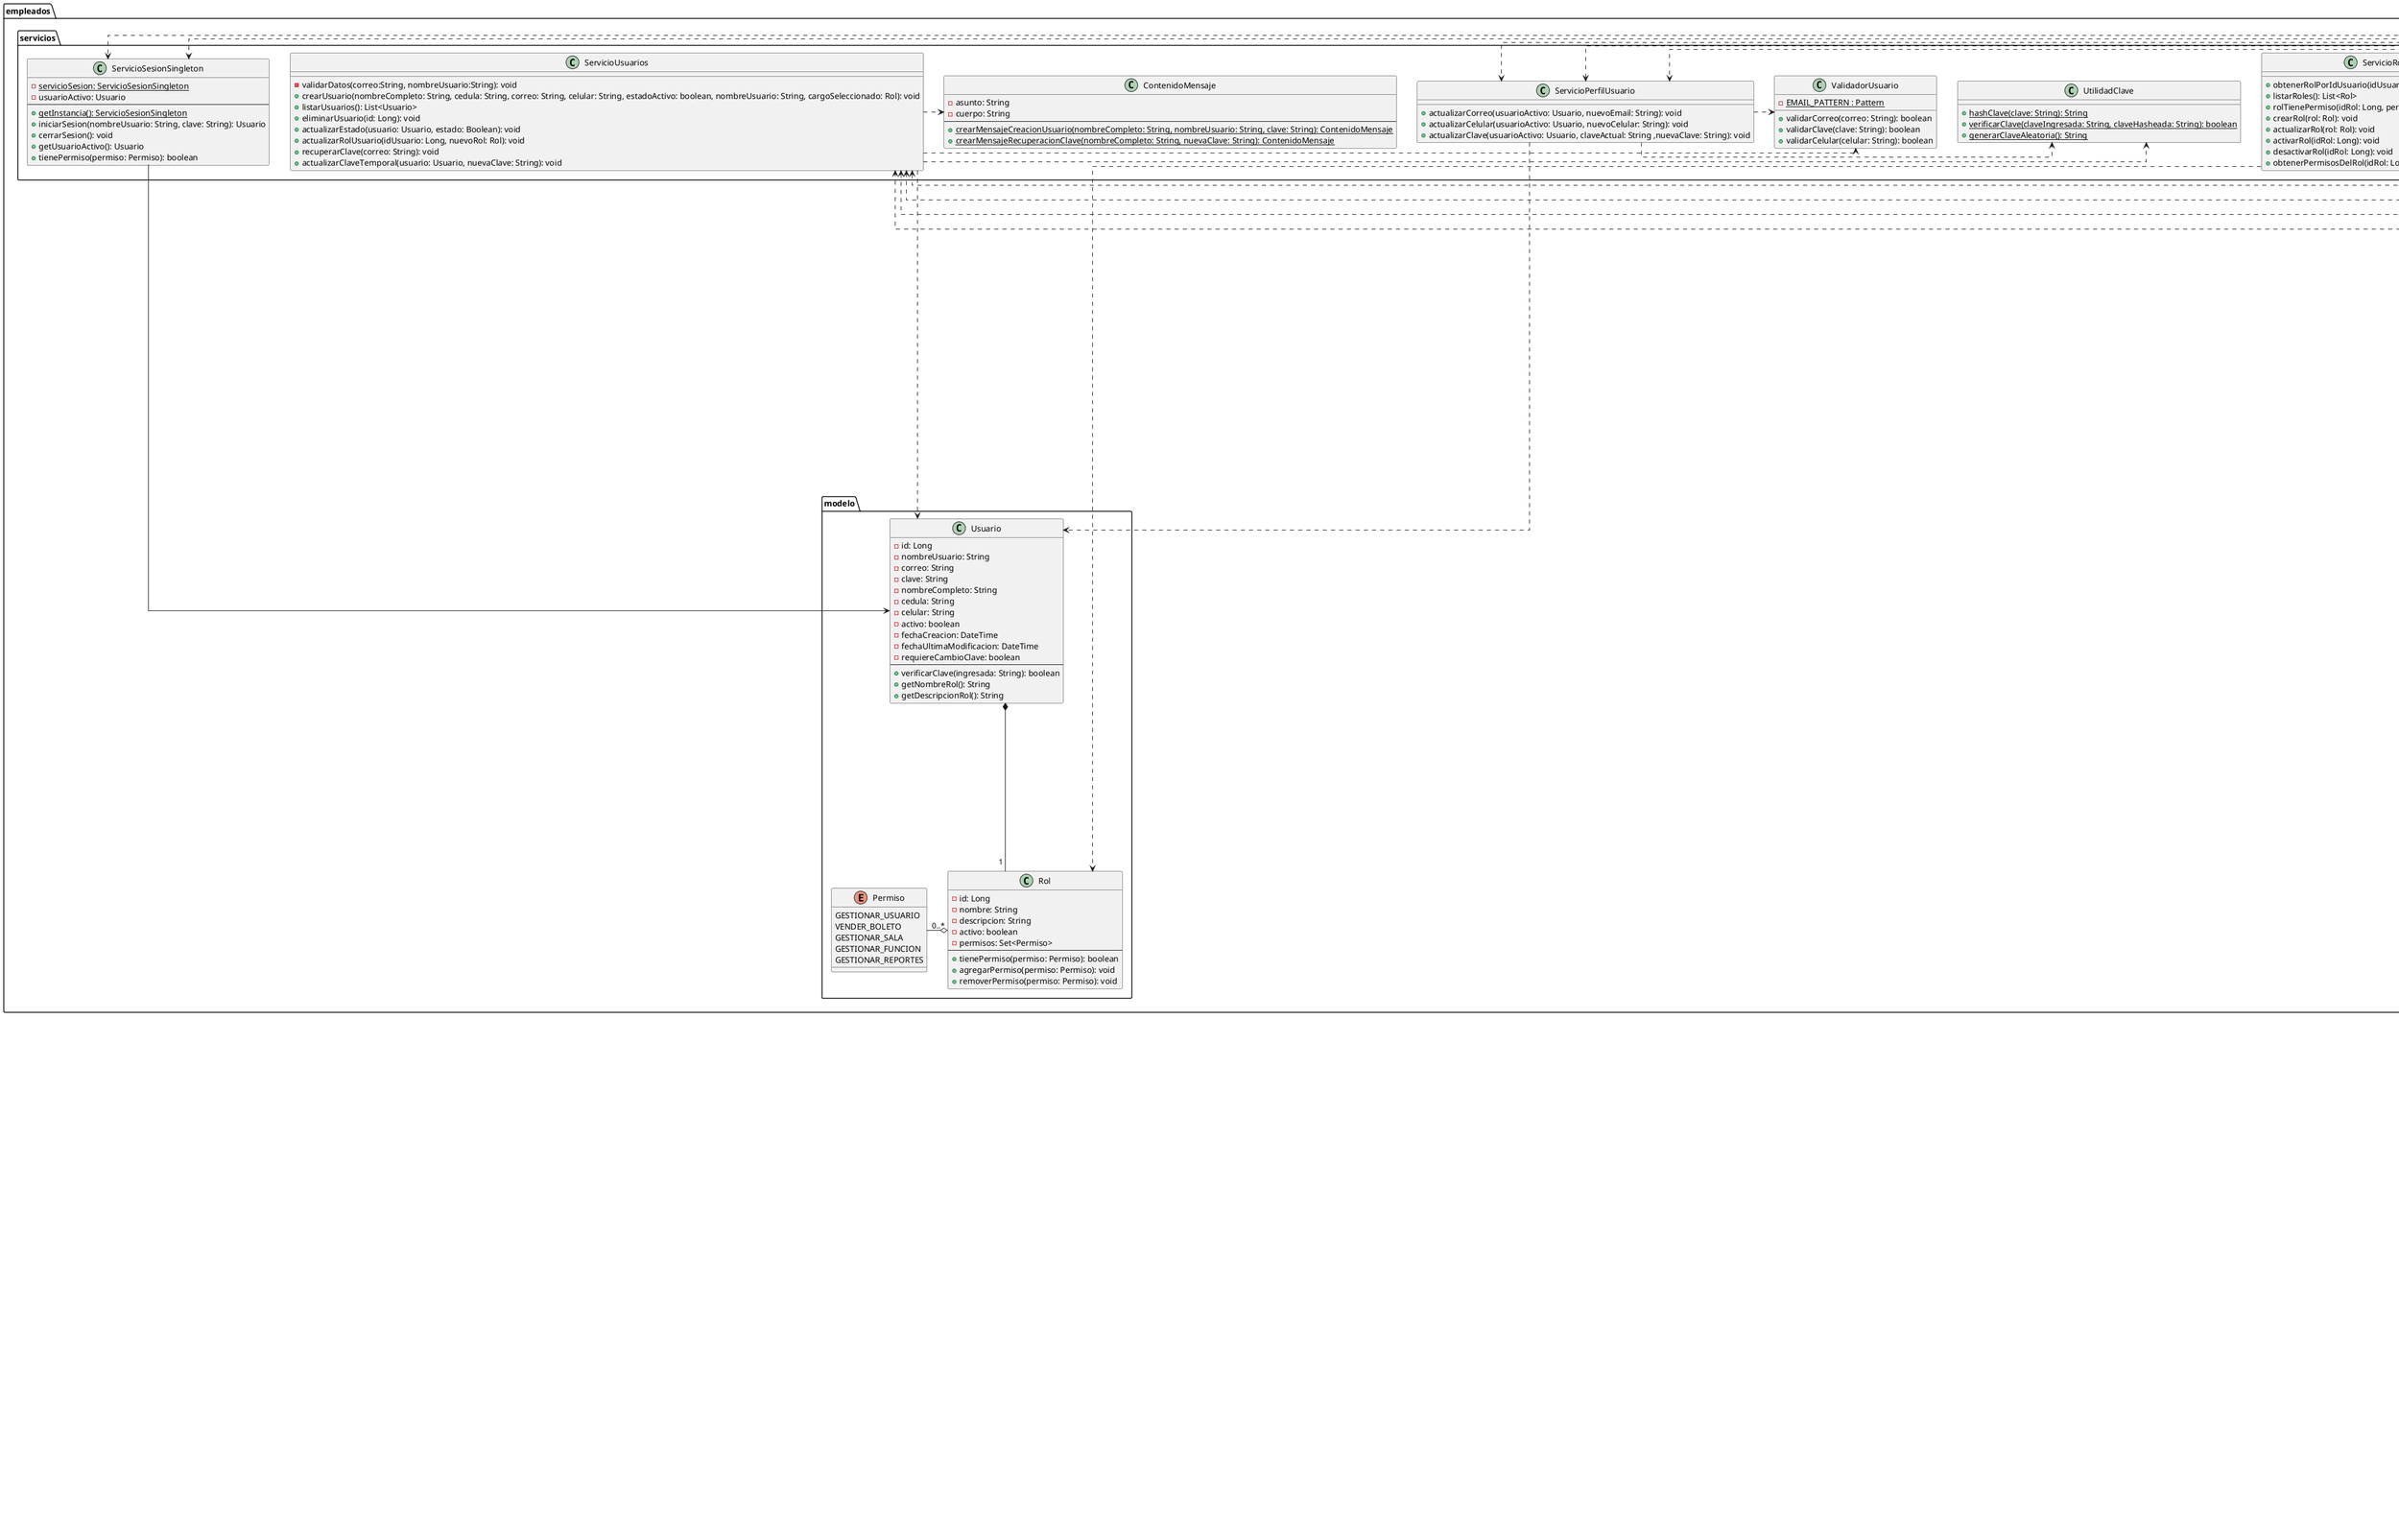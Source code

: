 @startuml General_DiagramaDeClases
skinparam linetype ortho

package empleados {
' ============================== MODELO DE DOMINIO ==============================
package modelo {
'package entidades{
class Usuario {
  - id: Long
  - nombreUsuario: String
  - correo: String
  - clave: String
  - nombreCompleto: String
  - cedula: String
  - celular: String
  - activo: boolean
  - fechaCreacion: DateTime
  - fechaUltimaModificacion: DateTime
  - requiereCambioClave: boolean
  --
  + verificarClave(ingresada: String): boolean
  + getNombreRol(): String
  + getDescripcionRol(): String
}

class Rol {
  - id: Long
  - nombre: String
  - descripcion: String
  - activo: boolean
  - permisos: Set<Permiso>
  --
  + tienePermiso(permiso: Permiso): boolean
  + agregarPermiso(permiso: Permiso): void
  + removerPermiso(permiso: Permiso): void
}

enum Permiso {
    GESTIONAR_USUARIO
    VENDER_BOLETO
    GESTIONAR_SALA
    GESTIONAR_FUNCION
    GESTIONAR_REPORTES
}
'}

}

Usuario  *-- "1" Rol
Permiso "0..*" -o  Rol

' ============================== SERVICIOS ==============================

package servicios{

' ============================== SERVICIOS DE VALIDACIÓN ==============================
class ValidadorUsuario {
    - {static} EMAIL_PATTERN : Pattern
   + validarCorreo(correo: String): boolean
   + validarClave(clave: String): boolean
   + validarCelular(celular: String): boolean
}

' ============================== SERVICIOS DE SESIÓN Y SEGURIDAD ==============================
class ServicioSesionSingleton {
  - {static} servicioSesion: ServicioSesionSingleton
  - usuarioActivo: Usuario
  --
  + {static} getInstancia(): ServicioSesionSingleton
  + iniciarSesion(nombreUsuario: String, clave: String): Usuario
  + cerrarSesion(): void
  + getUsuarioActivo(): Usuario
  + tienePermiso(permiso: Permiso): boolean
}

class UtilidadClave {
  + {static} hashClave(clave: String): String
  + {static} verificarClave(claveIngresada: String, claveHasheada: String): boolean
  + {static} generarClaveAleatoria(): String
}

' ============================== SERVICIOS DE GESTIÓN DE USUARIOS ==============================
class ServicioUsuarios {
  - validarDatos(correo:String, nombreUsuario:String): void
  + crearUsuario(nombreCompleto: String, cedula: String, correo: String, celular: String, estadoActivo: boolean, nombreUsuario: String, cargoSeleccionado: Rol): void
'  + buscarUsuarioPorCorreo(correo: String): Usuario
'  + buscarUsuarioPorNombreUsuario(nombreUsuario: String): Usuario
'  + buscarUsuarioPorId(id: Long): Usuario
  + listarUsuarios(): List<Usuario>
  + eliminarUsuario(id: Long): void
  + actualizarEstado(usuario: Usuario, estado: Boolean): void
  + actualizarRolUsuario(idUsuario: Long, nuevoRol: Rol): void
  + recuperarClave(correo: String): void
  + actualizarClaveTemporal(usuario: Usuario, nuevaClave: String): void
}

class ServicioPerfilUsuario {
'  + puedeActualizarPerfil(usuario: Usuario, id: Long): boolean
'  + cambiarClave(usuario: Usuario, antigua: String, nueva: String): boolean
'  + obtenerPerfil(id: Long): Usuario
'  + actualizarPerfil(usuario: Usuario, correo: String, celular: String): void
+actualizarCorreo(usuarioActivo: Usuario, nuevoEmail: String): void
+actualizarCelular(usuarioActivo: Usuario, nuevoCelular: String): void
+actualizarClave(usuarioActivo: Usuario, claveActual: String ,nuevaClave: String): void
}

class ServicioRoles {
  + obtenerRolPorIdUsuario(idUsuario: Long): Rol
  + listarRoles(): List<Rol>
  + rolTienePermiso(idRol: Long, permiso: Permiso): boolean
  + crearRol(rol: Rol): void
  + actualizarRol(rol: Rol): void
  + activarRol(idRol: Long): void
  + desactivarRol(idRol: Long): void
  + obtenerPermisosDelRol(idRol: Long): Set<Permiso>
}

' ============================== SERVICIOS DE COMUNICACIÓN ==============================
class ContenidoMensaje {
  - asunto: String
  - cuerpo: String
  --
  + {static} crearMensajeCreacionUsuario(nombreCompleto: String, nombreUsuario: String, clave: String): ContenidoMensaje
  + {static} crearMensajeRecuperacionClave(nombreCompleto: String, nuevaClave: String): ContenidoMensaje
}

}

' ============================== RELACIONES DE DEPENDENCIA ==============================

ServicioUsuarios .> ValidadorUsuario
ServicioUsuarios .> UtilidadClave
ServicioUsuarios .> ContenidoMensaje
ServicioPerfilUsuario .> ValidadorUsuario
ServicioPerfilUsuario .> UtilidadClave
ServicioPerfilUsuario .> Usuario
ServicioUsuarios ..> Usuario
ServicioSesionSingleton ---> Usuario
ServicioRoles ...> Rol

package controladores {

' ============================== CONTROLADORES PRINCIPALES ==============================
class ControladorGestionUsuarios {
  + initialize(): void
  + onAgregarUsuario(): void
  + onEliminar(): void
  + onBuscar(): void
  + onLimpiar(): void
  + onBackAction(): void
}

class ControladorLogin {
  + initialize(): void
  + onIniciarSesion(): void
  + onRecuperarContrasena(): void
  + validarCampos(): boolean
}

class ControladorPortalPrincipal {
  + initialize(): void
  + onCerrarSesion(): void
  + onGestionUsuarios(): void
  + onGestionSalas(): void
  + onGestionPeliculas(): void
  + onVentaBoletos(): void
  + onReportes(): void
  + onPerfil(): void
}

' ============================== CONTROLADORES DE PERFIL ==============================
class ControladorPerfil {
  + initialize(): void
  + onActualizarContacto(): void
  + onCambiarContrasena(): void
  + onRegresar(): void
}

class ControladorActualizarContacto {
  + initialize(): void
  + onGuardar(): void
  + onCancelar(): void
}

class ControladorCambiarContrasena {
  + initialize(): void
  + onGuardar(): void
  + onCancelar(): void
}

' ============================== CONTROLADORES DE REGISTRO Y RECUPERACIÓN ==============================
class ControladorRegistrarUsuario {
  + initialize(): void
  + onGuardar(): void
  + onCancelar(): void
  + limpiarCampos(): void
}

class ControladorRecuperarContrasena {
  + initialize(): void
  + onEnviarCodigo(): void
  + onRegresar(): void
}

class ControladorCambioClaveObligatorio {
  + initialize(): void
  + onCambiarClave(): void
}

}

' Relaciones Controladores
ControladorLogin .> ServicioSesionSingleton
ControladorPortalPrincipal .> ServicioSesionSingleton
ControladorGestionUsuarios .> ServicioUsuarios
ControladorGestionUsuarios .> ServicioRoles
ControladorPerfil .> ServicioPerfilUsuario
ControladorRegistrarUsuario .> ServicioUsuarios
ControladorRegistrarUsuario .> ServicioRoles
ControladorRecuperarContrasena .> ServicioUsuarios
ControladorCambioClaveObligatorio .> ServicioUsuarios
ControladorCambiarContrasena .> ServicioPerfilUsuario
ControladorActualizarContacto .> ServicioPerfilUsuario

}



package peliculas {
    ' ==================== PAQUETE: MODELO ====================
    package modelos {
            class Cartelera {
                - peliculas: List<Pelicula>
            }

            enum DiaSemana {
                LUNES, MARTES, MIERCOLES, JUEVES
                VIERNES, SABADO, DOMINGO
                --
                - precio: BigDecimal {readOnly}
                --
                + {static} obtenerDiaDeFecha(fechaHora: LocalDateTime): DiaSemana
                + esFinDeSemana(): boolean
            }

            enum FormatoFuncion {
                DOS_D, TRES_D
                --
                - multiplicadorPrecio: BigDecimal {readOnly}
                --
                + {static} fromString(value: String): FormatoFuncion
            }

            class Funcion {
                - id: int
                - pelicula: Pelicula
                - sala: Sala
                - fechaHoraInicio: LocalDateTime
                - fechaHoraFin: LocalDateTime
                - formato: FormatoFuncion
                - tipoEstreno: TipoEstreno
            }

            enum Genero {
                ACCION, COMEDIA, DRAMA, TERROR, CIENCIA_FICCION
                ANIMACION, ROMANCE, DOCUMENTAL, AVENTURA, FANTASIA
                --
                - nombre: String {readOnly}
                --
                + {static} porNombre(nombre: String): Genero
                + {static} obtenerTodosLosGeneros(): List<String>
            }

            enum Idioma {
                ESPANOL, INGLES, CHINO
                --
                - nombre: String {readOnly}
                - codigo: String {readOnly}
                --
                + {static} porCodigo(codigo: String): Idioma
            }

            class Pelicula {
                - id: int
                - titulo: String
                - sinopsis: String
                - duracionMinutos: int
                - anio: int
                - idioma: Idioma
                - generos: List<Genero>
                - imagenUrl: String
                --
                + agregarGenero(genero: Genero): void
                + eliminarGenero(genero: Genero): void
                + getGenerosComoString(): String
            }

            enum TipoEstreno {
                ESTRENO, PREESTRENO
                --
                - multiplicadorPrecio: BigDecimal {readOnly}
            }
    }

    ' ==================== PAQUETE: SERVICIOS ====================
    package servicios {
        class ServicioFuncion {
            + crearFuncion(...): Funcion
            + actualizarFuncion(...): void
            + listarTodasLasFunciones(): List<Funcion>
            + buscarFuncionPorId(id: int): Funcion
            + listarFuncionesPorSala(salaId: int): List<Funcion>
            + eliminarFuncion(id: int): void
            + obtenerFuncionesPorNombrePelicula(...): List<Funcion>
        }

        class ServicioPelicula {
            + crearPelicula(...): Pelicula
            + actualizarPelicula(...): void
            + eliminarPelicula(id: int): void
            + buscarPeliculaPorId(id: int): Pelicula
            + listarTodasLasPeliculas(): List<Pelicula>
            + buscarPeliculasPorTitulo(titulo: String): List<Pelicula>
            + existePeliculaDuplicada(titulo: String, anio: int): boolean
        }
    }

    ' ==================== PAQUETE: CONTROLADORES ====================
    package controladores {
        class ControladorCartelera {
            - servicioPelicula: ServicioPelicula
            - cartelera: Cartelera
            - peliculaSeleccionada: Pelicula
            --
            + obtenerCartelera(): List<Pelicula>
        }

        class ControladorDetallesCartelera {
            - peliculaActual: Pelicula
            - servicioFuncion: ServicioFuncion
            --
            + cargarPelicula(pelicula: Pelicula): void
        }

        class ControladorDetallesFuncion {
            - funcionActual: Funcion
            --
            + cargarFuncion(funcion: Funcion): void
        }

        class ControladorDetallesPelicula {
            - servicioPelicula: ServicioPelicula
            - pelicula: Pelicula
            --
            + cargarPelicula(pelicula: Pelicula): void
        }

        class ControladorFormularioFuncion {
            - servicioFuncion: ServicioFuncion
            - servicioPelicula: ServicioPelicula
            - servicioSala: ServicioSala
            - funcionEditando: Funcion
            - modoEdicion: boolean
            --
            + configurarParaEdicion(funcion: Funcion): void
        }

        class ControladorFormularioPelicula {
            - servicioPelicula: ServicioPelicula
            - peliculaEditando: Pelicula
            - modoEdicion: boolean
            --
            + configurarParaEdicion(pelicula: Pelicula): void
        }

        class ControladorFunciones {
            - servicioFuncion: ServicioFuncion
            - servicioSala: ServicioSala
            - listaFunciones: ObservableList<Funcion>
            --
            + obtenerFuncionesPorNombrePelicula(...): List<Funcion>
        }

        class ControladorPelicula {
            - servicioPelicula: ServicioPelicula
            - listaPeliculas: ObservableList<Pelicula>
        }

        class ControladorSeleccionFuncion {
            - servicioPelicula: ServicioPelicula
            - servicioFuncion: ServicioFuncion
            - servicioSala: ServicioSala
            - cartelera: Cartelera
            - peliculaSeleccionada: Pelicula
            - fechaSeleccionada: LocalDate
        }
    }

    ' ==================== RELACIONES ====================

    peliculas.modelos.Cartelera "1" -- "0..*" peliculas.modelos.Pelicula
    peliculas.modelos.Pelicula "1" -- "1" peliculas.modelos.Idioma
    peliculas.modelos.Pelicula "1" -- "1..*" peliculas.modelos.Genero
    peliculas.modelos.Funcion "1" -- "1" peliculas.modelos.Pelicula
    peliculas.modelos.Funcion "1" -- "1" salas.modelos.entidades.Sala
    peliculas.modelos.Funcion "1" -- "1" peliculas.modelos.FormatoFuncion
    peliculas.modelos.Funcion "1" -- "1" peliculas.modelos.TipoEstreno
    peliculas.modelos.Funcion .up.> peliculas.modelos.DiaSemana : usa

    peliculas.servicios.ServicioPelicula ..> peliculas.modelos.Pelicula : gestiona
    peliculas.servicios.ServicioFuncion ..> peliculas.modelos.Funcion : gestiona

    peliculas.servicios.ServicioPelicula <.left. peliculas.controladores.ControladorPelicula
    peliculas.servicios.ServicioPelicula <.left. peliculas.controladores.ControladorFormularioPelicula
    peliculas.servicios.ServicioPelicula <.left. peliculas.controladores.ControladorDetallesPelicula
    peliculas.servicios.ServicioPelicula <.left. peliculas.controladores.ControladorCartelera
    peliculas.servicios.ServicioPelicula <.left. peliculas.controladores.ControladorSeleccionFuncion

    peliculas.servicios.ServicioFuncion <.left. peliculas.controladores.ControladorFunciones
    peliculas.servicios.ServicioFuncion <.left. peliculas.controladores.ControladorFormularioFuncion
    peliculas.servicios.ServicioFuncion <.left. peliculas.controladores.ControladorDetallesCartelera
    peliculas.servicios.ServicioFuncion <.left. peliculas.controladores.ControladorSeleccionFuncion

    salas.servicios.ServicioSala <.left. peliculas.controladores.ControladorFunciones
    salas.servicios.ServicioSala <.left. peliculas.controladores.ControladorFormularioFuncion
    salas.servicios.ServicioSala <.left. peliculas.controladores.ControladorSeleccionFuncion

    peliculas.controladores.ControladorFormularioPelicula "1" -- "0..1" peliculas.modelos.Pelicula : edita
    peliculas.controladores.ControladorDetallesPelicula "1" -- "1" peliculas.modelos.Pelicula : muestra
    peliculas.controladores.ControladorFormularioFuncion "1" -- "0..1" peliculas.modelos.Funcion : edita
    peliculas.controladores.ControladorDetallesFuncion "1" -- "1" peliculas.modelos.Funcion : muestra
    peliculas.controladores.ControladorDetallesCartelera "1" -- "1" peliculas.modelos.Pelicula : muestra
    peliculas.controladores.ControladorCartelera "1" -- "1" peliculas.modelos.Cartelera : gestiona
    peliculas.controladores.ControladorSeleccionFuncion "1" -- "1" peliculas.modelos.Cartelera : usa
}

package salas {
package modelos {

package entidades{
    class Sala {
        -id: int
        -nombre: String
        -capacidad: int
        -tipo: TipoSala
        -estado: EstadoSala
    }
   class Butaca {
   -id: int
   -idSala: int
   -fila: String
   -columna: String
   -estado: EstadoButaca
   }
   enum EstadoSala{
   DISPONIBLE,
   MANTENIMIENTO
   }
   enum EstadoButaca{
   DISPONIBLE,
   OCUPADA,
   INHABILITADA
   }
   abstract class SalaFactory{
   +crearSala(int id, String nombre, int capacidad, EstadoSala estado)
   }
   class SalaNormalFactory implements SalaFactory{
   +crearSala(int id, String nombre, int capacidad, EstadoSala estado) {
   }
   class SalaVIPFactory implements SalaFactory{
   +crearSala(int id, String nombre, int capacidad, EstadoSala estado)
   }
   enum TipoSala{
   -multiplicador: double
   NORMAL(1.00),
   VIP(1.50)
   +getMultiplicador()

   }

   }



    }

    Sala -u> TipoSala
    SalaNormalFactory -u> Sala
    SalaVIPFactory -u> Sala
    Sala -u> EstadoSala
    Sala o- Butaca
    Butaca -u> EstadoButaca
    package servicios{
    class ServicioButaca{
    +listarButacasPorSala() : List<Butaca>
    +generarButacasAutomatica() : void
    +crearButaca(Butaca butaca) : void
    +actualizarButaca(Butaca butaca) : void
    +validarDatosBasicos(Butaca butaca) : void
    +listarTodasButacas() : List<Butaca>
    +eliminarButaca(int id) : void
    }
    class ServicioSala{
    -ServicioButaca : ServicioButaca
    +crearSala(Sala sala) : void
    +obtenerSalaPorId(int id) : Sala
    +listarSalas() : List<Sala>
    +actualizarSala(Sala sala) : void
    +eliminarSala(int id) : void
    +buscarSalaPorNombre(String nombre) : List<Sala>
    }
    }
    package controladores{
    class ControladorSalas {

        -servicioSala: ServicioSala
        -salas: ObservableList<Sala>
        -servicioButaca: ServicioButaca
        -salaEnEdicion: Sala
        +initialize(): void
        +onGuardar(event: ActionEvent): void
        +onBackAction(event: ActionEvent): void
    }
    class ControladorButacas {
        -servicioSala : ServicioSala
        -servicioButaca: ServicioButaca
        -salas: ObservableList<Sala>
        -butacas: ObservableList<Butaca>
        +initialize(): void
        +onBackAction(event: ActionEvent): void
    }
    class ControladorDeConsultaSalas {
        -servicioButaca : ServicioButaca
        -butacasSeleccionadas: List<Butaca>
        -controladorAsignadorButacas: ControladorAsignadorButacas
        +initialize(location: URL, resources: ResourceBundle): void
        +mostrarButacasDeSala(codigosButacasOcupadas: Set<Integer>, salaSeleccionada: Sala): void
        +getButacasSeleccionadas(): List<Butaca>
        +setControladorAsignadorButacas(controladorAsignadorButacas: ControladorAsignadorButacas): void
    }
    }

ServicioSala -u-> ServicioButaca
ControladorButacas -u-> ServicioSala
ControladorButacas -u-> ServicioButaca
Sala -u-o ControladorButacas
Butaca -u-o ControladorButacas
ControladorSalas -u-> ServicioSala
ControladorSalas o-u- Sala
ControladorSalas -u-> ServicioButaca
ControladorDeConsultaSalas -u-> ServicioButaca
ControladorDeConsultaSalas o-u- Butaca
ControladorSalas -u-> SalaFactory
}

package venta_boletos {


' ------------------ CONTROLADORES ------------------

package controladores {

    class ControladorAsignadorButacas {
        - funcionSeleccionada: Funcion
        - ControladorInformacionDeVenta: ControladorInformacionDeVenta
        - controladorDeConsultaSalas: ControladorDeConsultaSalas
        - butacasSeleccionadas: List<Butaca>
        + inicializarDatos(funcionSeleccionada: Funcion): void
        - cargarMapaButacas(codigosButacasOcupadas: Set<Integer>, salaSeleccionada: Sala): void
        + agregarButacaSeleccionada(butaca: Butaca): void
        + quitarButacaDeseleccionada(butaca: Butaca): void
    }

    class ControladorFacturacion {
        - servicioFacturacion: ServicioFacturacion
        - servicioCliente: ServicioCliente
        - ControladorInformacionDeVenta: ControladorInformacionDeVenta
        - boletos: List<Producto>
        + cargarBoletosSeleccionados(boletos: List<Producto>): void
        - crearCliente(): void
        - actualizarCliente(): void
        - buscarCliente(): void
        - pagarBoletos(): void
        - validarNumeroDocumentoCliente(): boolean
        - timerLabel: Label
    }

    class ControladorInformacionDeVenta {
        - cantidadDeButacasSeleccionadas: int
        + cargarInformacionDeFuncionSeleccionada(funcion: Funcion): void
        + calcularPosibleSubtotal(butacasSeleccionadas: List<Butaca>, funcion: Funcion): void
        + calcularTotal(boletos: List<Producto>): void
        + cargarButacaSeleccionada(butaca Butaca): void
        + removerButacaSeleccionada(butaca Butaca): void
    }

    class ControladorVisualizadorCartelera {
        - servicioVisualizarCartelera: ServicioVisualizarCartelera
        - cargarCartelera(peliculas: List<Pelicula>): void
    }   

    class ControladorVisualizadorFunciones {
        - servicioVisualizadorFunciones: ServicioVisualizadorFunciones
        - peliculaSeleccionada: Pelicula
        + asignarPeliculaSeleccionada(pelicula: Pelicula): void
        - cargarInformacionPeliculaSeleccionada(pelicula: Pelicula): void
        - cargarFunciones(): void
    }
}

' ------------------ SERVICIOS ------------------
package servicios{

    class ServicioContenidoFactura {
        +generarFactura(factura: Factura): void
        +generarBoletos(boletos: List<Producto>): void
        +unirPDFsFacturaYBoletos(facturaFile: File, boletosFiles: List<File>, archivoSalida: File): void
        +generarNombreArchivoBoleto(boleto: Boleto): String
    }

    class ServicioFacturacion {
        + generarFactura(productos: List<Producto>, cliente: Cliente, calculadorImpuesto: CalculadorImpuesto): void
    }

    interface ServicioGeneradorArchivo {
        + generarFactura(factura: Factura): void
        + generarBoletos(boletos: List<Producto>): void
    }

    class ServicioGeneradorArchivoPDF implements ServicioGeneradorArchivo {
        + generar(factura: Factura): void
        + generar(boletos: List<Producto>): void
        - crearCarpetaSiNoExiste(carpeta: String): void

    }

    class ServicioGeneradorBoleto{
        + generarBoletos(funcion: Funcion, butacas: List<Butaca>): List<Boleto>
    }

    class ServicioVisualizadorCartelera {
        - controladorCartelera: ControladorCartelera
        - peliculaSeleccionada: Pelicula
        + cargarPeliculasDeCartelera(): void
        + seleccionarPelicula(pelicula: Pelicula, currentStage: Stage): void
        - validarSeleccionPelicula(pelicula: Pelicula): void
    }

    class ServicioVisualizadorFunciones {
        - controladorFunciones: ControladorFunciones
        + cargarFunciones(pelicula: Pelicula): List<Funcion>
        + seleccionarFuncion(tabla: TableView<Funcion>): void
        - validarSeleccionFuncion(funcion: Funcion): void
    }

    class ServicioCliente {
        + crearCliente(cliente: Cliente): void
        + actualizarCliente(cliente: Cliente): void
        + buscarCliente(numeroIdentificacion: String): Cliente
        + existeCliente(numeroIdentificacion: String): boolean
    }

    class ServicioTemporizador{
        - {static} instancia: ServicioTemporizador
        - temporizador: Timer
        - tempEnEjecucion: boolean
        - finTiempo: long
        - tiempoRestante: StringProperty
        --
        + {static} getInstancia(): ServicioTemporizador
        + empezarTemporizador(stage: Stage): void
        + detenerTemporizador(): void
        + tempEnEjecucion(): boolean
        + tiempoRestanteProperty(): StringProperty
    }

}

package utilidades {

    package estrategiaValidacionDocumentos 
    {

        class ContextoValidacion #lightblue {
            - estrategia: EstrategiaValidacion
            + setEstrategia(estrategia: EstrategiaValidacion): void
            + ejecutarEstrategia(documento: String): boolean
        }
        
        class EstrategiaCedulaValidacion #lightblue implements EstrategiaValidacion  {
        }
        interface EstrategiaValidacion #lightblue {
            + validar(documento: String): boolean
        }

        class EstrategiaPasaporteValidacion #lightblue implements EstrategiaValidacion {
        }

        class EstrategiaRucValidacion #lightblue extends EstrategiaCedulaValidacion {
        }
    }

    package estrategiaParaDocumentos {
        interface Exportable {
            +exportar(reporte: ReporteGenerado, archivo: File, datos: Map<String, Object>): void
        }

        class EstrategiaExportarPDF implements Exportable {
            +crearDocumentoPDF(): PDDocument
            +guardarPDF(document: PDDocument, archivo: File): void
        }

        class EstrategiaExportarCSV implements Exportable {

        }
    }

    class ServicioCorreoSingleton {
        - instancia: ServicioCorreoSingleton
        - remitente: String
        - clave: String
        - sesion: Session
        - transport: Transport
        - ServicioCorreoSingleton()
        + getInstancia(): ServicioCorreoSingleton
        - crearSesionSMTP(): Session
        + enviarCorreo(destinatario: String, contenido: ContenidoMensaje): boolean
        + enviarCorreo(destinatario: String, contenido: ContenidoMensaje, adjunto: File): boolean
    }
}

' ------------------ MODELOS ------------------
package modelos {

    class Boleto {
        - funcion: Funcion
        - butaca: Butaca
    }

    interface CalculadorImpuesto {
        + calcularImpuesto(subtotal: double): double
    }

    class CalculadorIVA {
        - {static} IVA_TASA: double
    }

    class Cliente {
        - idCliente: String
        - tipoDocumento: String
        - nombre: String
        - apellido: String
        - correoElectronico: String
    }

    class Factura {
        - codigoFactura: long
        - fecha: String
        - cliente: Cliente
        - productos: List<Producto>
        - subtotal: double
        - total: double
        + calcularSubTotal(): void
        + calcularTotal(calculadorImpuesto:CalculadorImpuesto): void
    }

    abstract class Producto {
        - precio: double
        + {abstract} calcularPrecio(): void
    }

}


' ------------------ RELACIONES ------------------

' Relaciones de composición y agregación (tienen instancias como atributos)
ControladorFacturacion --> ServicioFacturacion
ControladorFacturacion --> ServicioCliente
ControladorVisualizadorCartelera --> ServicioVisualizadorCartelera
ControladorVisualizadorFunciones --> ServicioVisualizadorFunciones
ControladorAsignadorButacas --> ControladorInformacionDeVenta
ControladorFacturacion --> ControladorInformacionDeVenta

' Relaciones de uso/dependencia (se crean o usan temporalmente)
ControladorAsignadorButacas ..> ServicioGeneradorBoleto
ControladorFacturacion ..> ContextoValidacion
ControladorFacturacion ..> CalculadorImpuesto


' Servicios que crean o usan entidades
ServicioGeneradorBoleto ..> Boleto
ServicioFacturacion ..> Factura
ServicioFacturacion ..> ServicioGeneradorArchivoPDF
ServicioFacturacion ..> ServicioContenidoFactura
ServicioContenidoFactura ..> EstrategiaExportarPDF
ServicioFacturacion ..left> Cliente

' Relaciones de herencia e implementación
Producto <|-- Boleto
CalculadorIVA ..up|> CalculadorImpuesto

' Asociaciones entre entidades
Factura "1" --> "1..*" Producto
Factura "1" --> "1..*" Cliente
Boleto "1..*" --> "1" Funcion
Boleto "1" --> "1" Butaca

' Patrón Strategy
ContextoValidacion --> EstrategiaValidacion

' Uso de interfaces/clases abstractas
Factura ..> CalculadorImpuesto

ControladorReportesPrincipal --> Exportable
ServicioFacturacion ..> ServicioCorreoSingleton


}

package "Reportes"{
    ' ===== MODELO (REPORTES) =====
    package "Modelo" {

       interface EstrategiaDeFrecuencia #lightblue{
        + LocalDateTime calcularSiguiente(LocalDateTime fechaGeneracion)
    }

    class EstrategiaDiaria #lightblue implements EstrategiaDeFrecuencia {
        + LocalDateTime calcularSiguiente(LocalDateTime fechaGeneracion)
    }
    class EstrategiaSemanal #lightblue implements EstrategiaDeFrecuencia {
        + LocalDateTime calcularSiguiente(LocalDateTime fechaGeneracion)
    }
    class EstrategiaMensual #lightblue implements EstrategiaDeFrecuencia {
        + LocalDateTime calcularSiguiente(LocalDateTime fechaGeneracion)
    }
    class EstrategiaTrimestal #lightblue implements EstrategiaDeFrecuencia {
        + LocalDateTime calcularSiguiente(LocalDateTime fechaGeneracion)
    }
    class EstrategiaAnual #lightblue implements EstrategiaDeFrecuencia {
        + LocalDateTime calcularSiguiente(LocalDateTime fechaGeneracion)
    }

    class ReporteGenerado {
        - int id
        - String nombre
        - String tipo
        - LocalDateTime fechaGeneracion
        - String rutaArchivo
        - String descripcion
        - String estado
        - String frecuencia
        --
    }
        
        
    }

    ' ===== SERVICIOS (REPORTES) =====
    package "Servicios" {

        class ServicioDeReportes {
        --
        + ServicioDeReportes()
        + Map<String, Object> getResumenDeVentas()
        + List<Map<String, Object>> getEstadisticasDeBarras()
        + List<Map<String, Object>> obtenerDatosFiltrados(List<Map<String, Object>> datos, String desde, String hasta)
        }
        class ServicioReportesProgramados #lightblue {
            - static ServicioReportesProgramados instance
            - List<ReporteGenerado> reportesPendientes
            - ObservableList<ReporteGenerado> reportesEjecutados
            - ScheduledExecutorService scheduler
            --
            - ServicioReportesProgramados()
            + static ServicioReportesProgramados getInstance()
            + void iniciarScheduler()
            + void detenerScheduler()
            + List<ReporteGenerado> getReportesPendientes()
            + ObservableList<ReporteGenerado> getReportesEjecutados()
            - void revisarReportesPendientes()
            - EstrategiaDeFrecuencia getStrategy(String frecuencia)
            - LocalDateTime calcularSiguienteEjecucion(LocalDateTime fechaGeneracion, String frecuencia)
            + String calcularProximaEjecucion(String fechaGeneracionStr, String frecuencia)
        }
        ServicioReportesProgramados --> ReporteGenerado
        ServicioReportesProgramados --> EstrategiaDeFrecuencia
    }


    ' ===== CONTROLADOR (REPORTES) =====
    package "Controlador" {

        class ControladorReportesPrincipal {
            - Button botonRegresar
            - Button botonFiltrar
            - Button botonConfirmar
            - ComboBox<String> elegirHorario
            - BarChart<String, Number> diagramaBarras
            - PieChart diagramaPastel
            - ObservableList<ReporteGenerado> reportesGenerados
            - ServicioDeReportes servicioReportes
            - Map<String, Object> datos
            - List<Map<String, Object>> estadisticas
            - List<ReporteGenerado> reportesSimulados
            --
            + void initialize()
            - void configurarTablaReportes()
            - List<ReporteGenerado> cargarReportesDesdeCarpeta()
            - void cargarReportesSimulados()
            - void inicializarGraficasVacias()
            - void abrirReporte(ReporteGenerado reporte)
            + void irAReporteProgramado(ActionEvent event)
            + void filtrar(ActionEvent event)
            + void confirmarReporte(ActionEvent event)
            - void actualizarGraficaBarras(List<Map<String, Object>> estadisticas)
            - void actualizarGraficaPastel(List<Map<String, Object>> estadisticas)
            - void exportarReporte(Exportable strategy, String tipo)
            - void mostrarPrevisualizacionReporte(List<Map<String, Object>> datos, boolean permitirDescarga)
            - VBox generarContenidoReporteCompleto(List<Map<String, Object>> datos)
            - HBox crearEstadistica(String titulo, String valor)
            - BarChart<String, Number> crearGraficaBarrasPreview(List<Map<String, Object>> datos)
            - PieChart crearGraficaPastelPreview(List<Map<String, Object>> datos)
            - Label crearCeldaTabla(String texto, boolean esHeader)
            + void volverEscena(ActionEvent event)
        }
    
        class ControladorReportesProgramados {
            - Button botonRegresar
            - ComboBox<String> elegirFrecuencia
            - ServicioReportesProgramados servicioReporteProgramado
            - ServicioDeReportes servicioVentas
            - Map<String, Object> datos
            --
            + void initialize()
            - void inicializarTablaReportes()
            + void confirmarReporteProgramado(ActionEvent event)
            - boolean existeReporteConFrecuencia(String frecuencia)
            - void mostrarVentanaPrevia()
            - Label crearCeldaTabla(String texto, boolean esHeader)
            - HBox crearFilaTabla(String fecha, String boletos, String ingresos)
            - void agregarReporteATabla(String fechaEjecucion)
            + void eliminarReporteProgramado(ReporteGenerado reporte)
            - void mostrarVistaPrevia(ReporteGenerado reporte)
            - VBox generarContenidoReporte(ReporteGenerado reporte)
            - void descargarReporte(ReporteGenerado reporte, String formato)
            + void irAReportesPrincipal(ActionEvent event)
            + void volverEscena(ActionEvent event)
        }
    ControladorReportesPrincipal --> ServicioDeReportes
    ControladorReportesPrincipal --> Exportable
    ControladorReportesPrincipal --> EstrategiaExportarPDF
    ControladorReportesPrincipal --> EstrategiaExportarCSV
    
    
    
    ControladorReportesProgramados --> ServicioReportesProgramados
    ControladorReportesProgramados --> ServicioDeReportes
    ControladorReportesProgramados --> Exportable
    ControladorReportesProgramados --> EstrategiaExportarPDF
    ControladorReportesProgramados --> EstrategiaExportarCSV
    
    ServicioReportesProgramados --> ServicioReportesProgramados
    
    
    ReporteGenerado <-- ControladorReportesPrincipal
    ReporteGenerado <-- ControladorReportesProgramados
    }
}

' ============================== RELACIONES GENERALES ==============================
ControladorAsignadorButacas ..> ControladorDeConsultaSalas
ControladorPortalPrincipal ..> ControladorVisualizadorCartelera
ControladorPortalPrincipal ..> ControladorPelicula
ControladorPortalPrincipal ..> ControladorFunciones
ControladorPortalPrincipal ..> ControladorSalas
ControladorPortalPrincipal ..> ControladorReportes
ControladorVisualizadorCartelera ..> ControladorCartelera 
ControladorVisualizadorFunciones ..> ControladorFunciones 
@enduml
